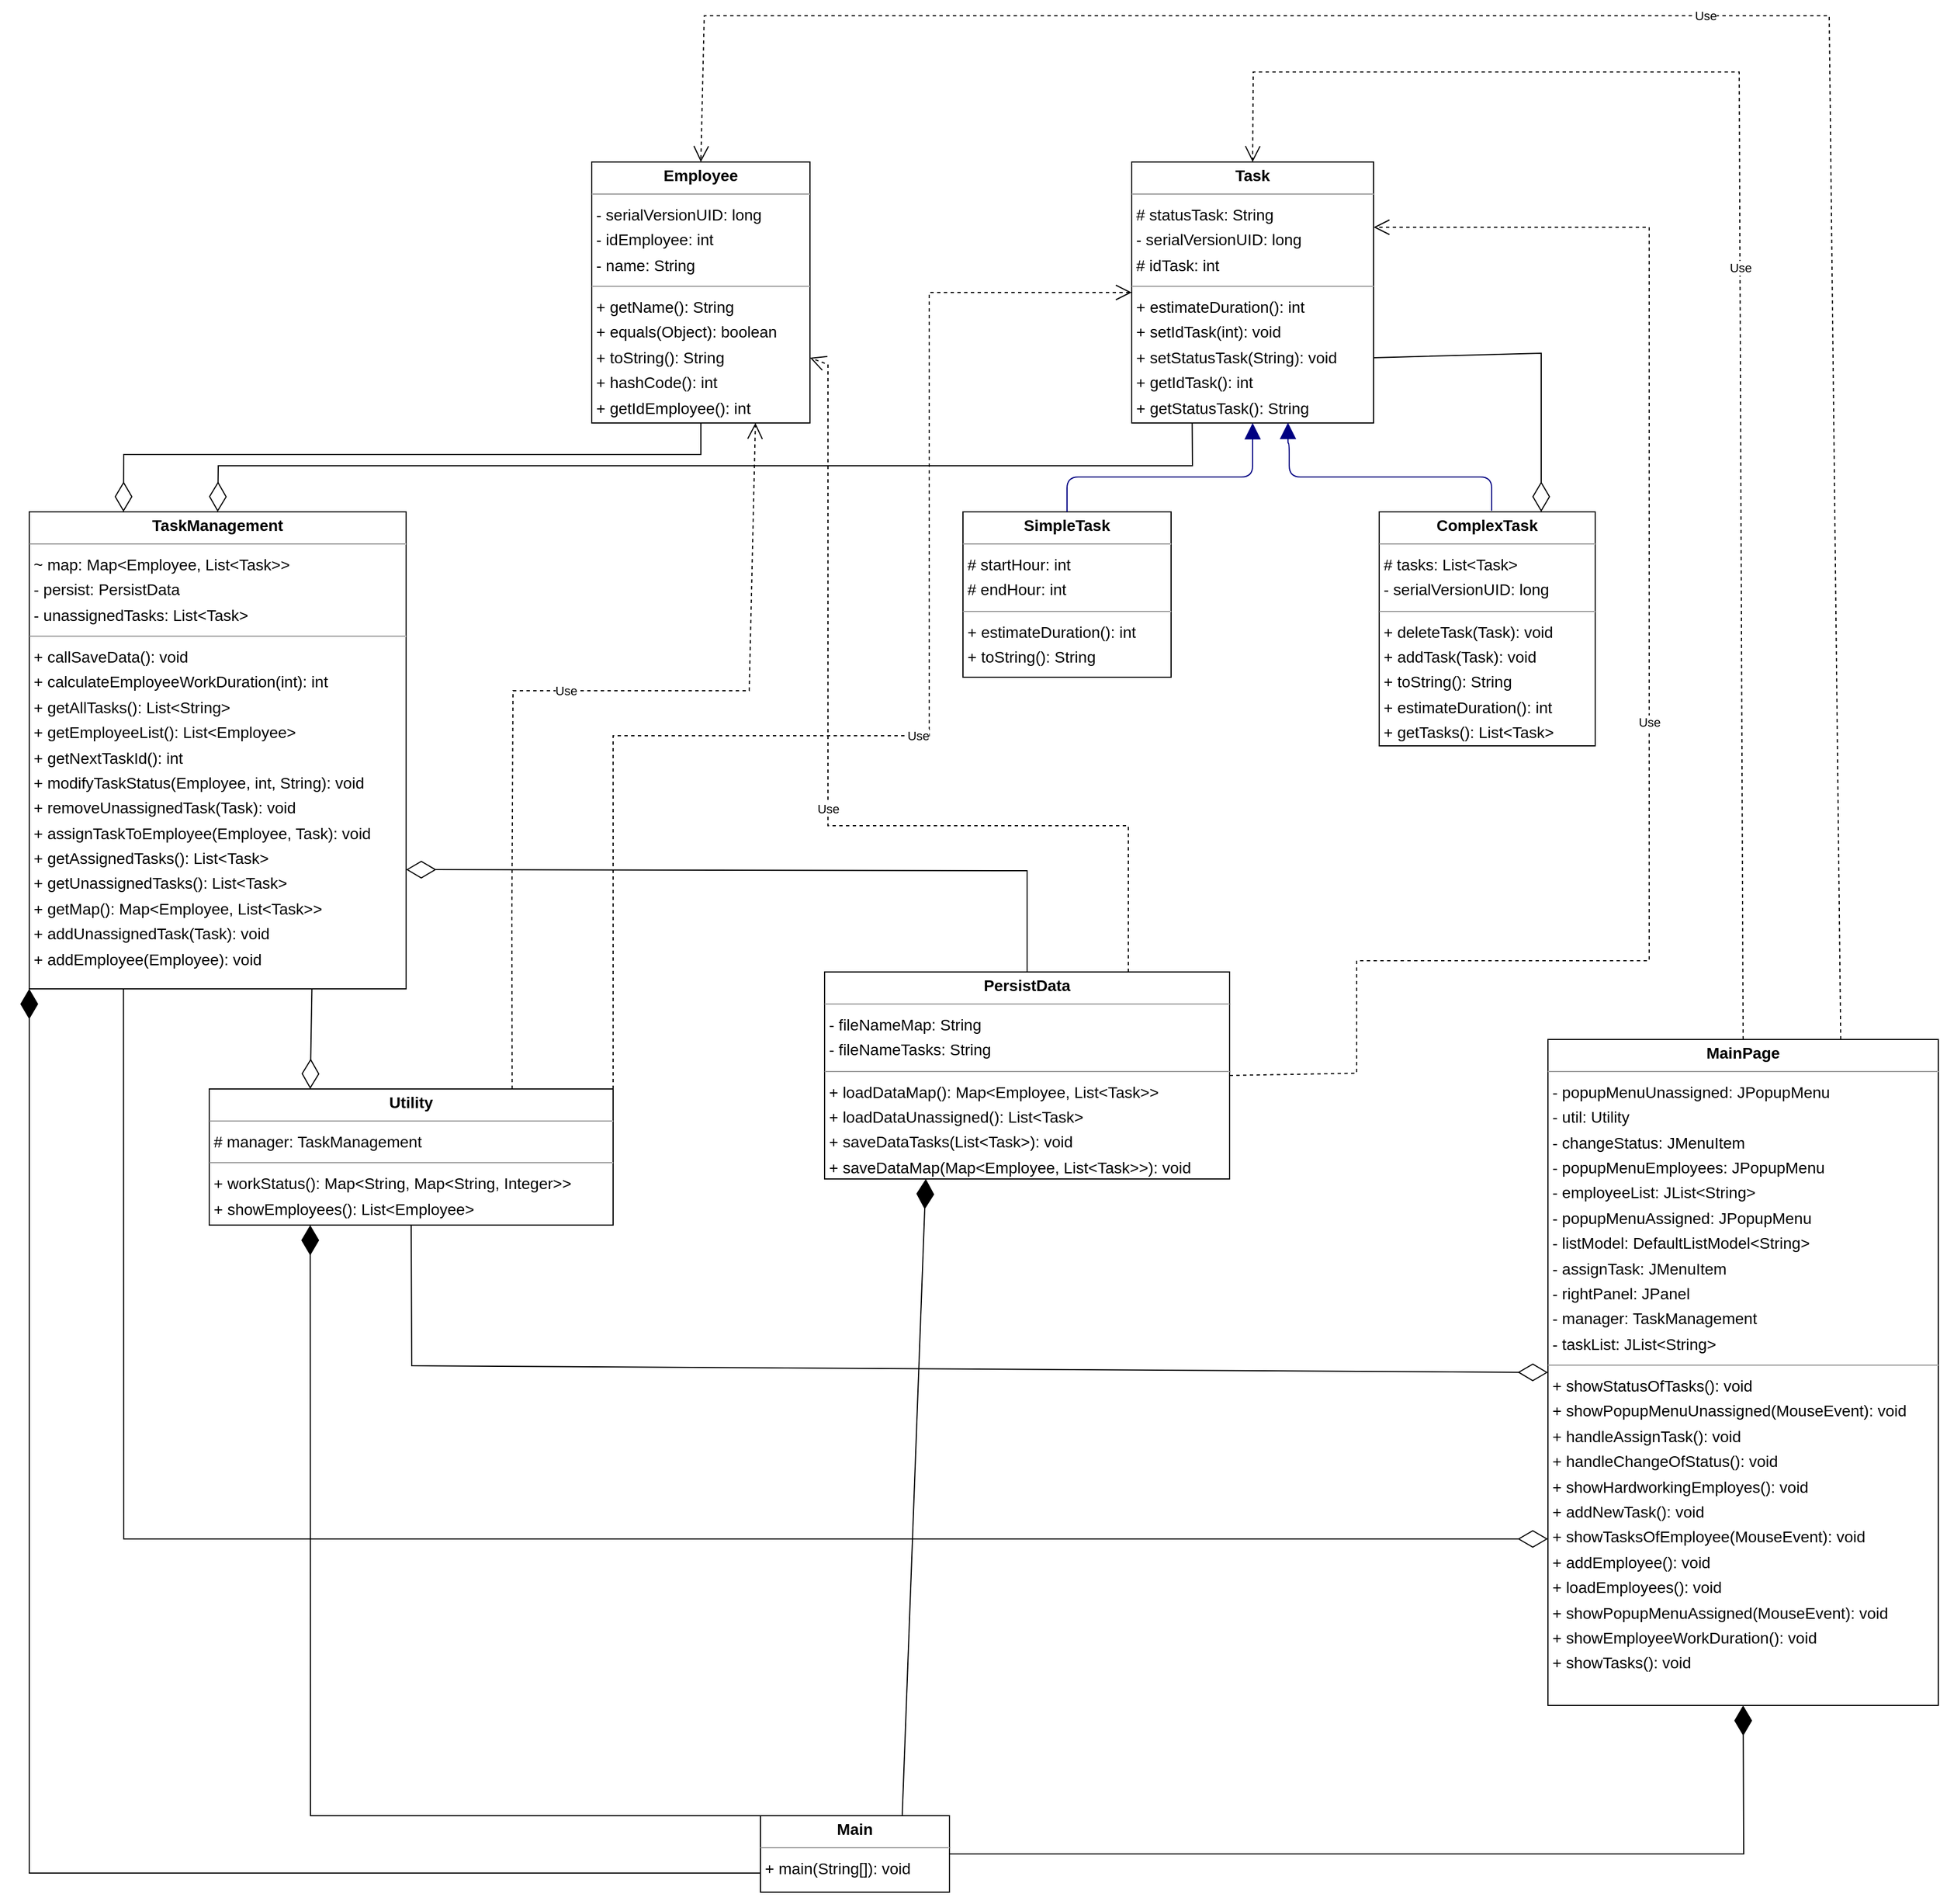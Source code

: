 <mxfile version="26.2.2">
  <diagram id="C5RBs43oDa-KdzZeNtuy" name="classDiagram">
    <mxGraphModel dx="605" dy="1018" grid="1" gridSize="10" guides="1" tooltips="1" connect="1" arrows="1" fold="1" page="1" pageScale="1" pageWidth="827" pageHeight="1169" math="0" shadow="0">
      <root>
        <mxCell id="WIyWlLk6GJQsqaUBKTNV-0" />
        <mxCell id="WIyWlLk6GJQsqaUBKTNV-1" parent="WIyWlLk6GJQsqaUBKTNV-0" />
        <mxCell id="kHUOEXosNKHLMnKDhNxX-5" value="&lt;p style=&quot;margin:0px;margin-top:4px;text-align:center;&quot;&gt;&lt;b&gt;Employee&lt;/b&gt;&lt;/p&gt;&lt;hr size=&quot;1&quot;/&gt;&lt;p style=&quot;margin:0 0 0 4px;line-height:1.6;&quot;&gt;- serialVersionUID: long&lt;br/&gt;- idEmployee: int&lt;br/&gt;- name: String&lt;/p&gt;&lt;hr size=&quot;1&quot;/&gt;&lt;p style=&quot;margin:0 0 0 4px;line-height:1.6;&quot;&gt;+ getName(): String&lt;br/&gt;+ equals(Object): boolean&lt;br/&gt;+ toString(): String&lt;br/&gt;+ hashCode(): int&lt;br/&gt;+ getIdEmployee(): int&lt;/p&gt;" style="verticalAlign=top;align=left;overflow=fill;fontSize=14;fontFamily=Helvetica;html=1;rounded=0;shadow=0;comic=0;labelBackgroundColor=none;strokeWidth=1;" parent="WIyWlLk6GJQsqaUBKTNV-1" vertex="1">
          <mxGeometry x="620" y="170" width="194" height="232" as="geometry" />
        </mxCell>
        <mxCell id="kHUOEXosNKHLMnKDhNxX-6" value="&lt;p style=&quot;margin:0px;margin-top:4px;text-align:center;&quot;&gt;&lt;b&gt;Task&lt;/b&gt;&lt;/p&gt;&lt;hr size=&quot;1&quot;/&gt;&lt;p style=&quot;margin:0 0 0 4px;line-height:1.6;&quot;&gt;# statusTask: String&lt;br/&gt;- serialVersionUID: long&lt;br/&gt;# idTask: int&lt;/p&gt;&lt;hr size=&quot;1&quot;/&gt;&lt;p style=&quot;margin:0 0 0 4px;line-height:1.6;&quot;&gt;+ estimateDuration(): int&lt;br/&gt;+ setIdTask(int): void&lt;br/&gt;+ setStatusTask(String): void&lt;br/&gt;+ getIdTask(): int&lt;br/&gt;+ getStatusTask(): String&lt;/p&gt;" style="verticalAlign=top;align=left;overflow=fill;fontSize=14;fontFamily=Helvetica;html=1;rounded=0;shadow=0;comic=0;labelBackgroundColor=none;strokeWidth=1;" parent="WIyWlLk6GJQsqaUBKTNV-1" vertex="1">
          <mxGeometry x="1100" y="170" width="215" height="232" as="geometry" />
        </mxCell>
        <mxCell id="kHUOEXosNKHLMnKDhNxX-7" value="&lt;p style=&quot;margin:0px;margin-top:4px;text-align:center;&quot;&gt;&lt;b&gt;SimpleTask&lt;/b&gt;&lt;/p&gt;&lt;hr size=&quot;1&quot;/&gt;&lt;p style=&quot;margin:0 0 0 4px;line-height:1.6;&quot;&gt;# startHour: int&lt;br/&gt;# endHour: int&lt;/p&gt;&lt;hr size=&quot;1&quot;/&gt;&lt;p style=&quot;margin:0 0 0 4px;line-height:1.6;&quot;&gt;+ estimateDuration(): int&lt;br/&gt;+ toString(): String&lt;/p&gt;" style="verticalAlign=top;align=left;overflow=fill;fontSize=14;fontFamily=Helvetica;html=1;rounded=0;shadow=0;comic=0;labelBackgroundColor=none;strokeWidth=1;" parent="WIyWlLk6GJQsqaUBKTNV-1" vertex="1">
          <mxGeometry x="950" y="481" width="185" height="147" as="geometry" />
        </mxCell>
        <mxCell id="kHUOEXosNKHLMnKDhNxX-8" value="&lt;p style=&quot;margin:0px;margin-top:4px;text-align:center;&quot;&gt;&lt;b&gt;ComplexTask&lt;/b&gt;&lt;/p&gt;&lt;hr size=&quot;1&quot;/&gt;&lt;p style=&quot;margin:0 0 0 4px;line-height:1.6;&quot;&gt;# tasks: List&amp;lt;Task&amp;gt;&lt;br/&gt;- serialVersionUID: long&lt;/p&gt;&lt;hr size=&quot;1&quot;/&gt;&lt;p style=&quot;margin:0 0 0 4px;line-height:1.6;&quot;&gt;+ deleteTask(Task): void&lt;br/&gt;+ addTask(Task): void&lt;br/&gt;+ toString(): String&lt;br/&gt;+ estimateDuration(): int&lt;br/&gt;+ getTasks(): List&amp;lt;Task&amp;gt;&lt;/p&gt;" style="verticalAlign=top;align=left;overflow=fill;fontSize=14;fontFamily=Helvetica;html=1;rounded=0;shadow=0;comic=0;labelBackgroundColor=none;strokeWidth=1;" parent="WIyWlLk6GJQsqaUBKTNV-1" vertex="1">
          <mxGeometry x="1320" y="481" width="192" height="208" as="geometry" />
        </mxCell>
        <mxCell id="kHUOEXosNKHLMnKDhNxX-12" value="" style="html=1;rounded=1;edgeStyle=orthogonalEdgeStyle;dashed=0;startArrow=none;endArrow=block;endSize=12;strokeColor=#000082;exitX=0.5;exitY=0;exitDx=0;exitDy=0;entryX=0.5;entryY=1;entryDx=0;entryDy=0;" parent="WIyWlLk6GJQsqaUBKTNV-1" source="kHUOEXosNKHLMnKDhNxX-7" target="kHUOEXosNKHLMnKDhNxX-6" edge="1">
          <mxGeometry width="50" height="50" relative="1" as="geometry">
            <Array as="points">
              <mxPoint x="1043" y="450" />
              <mxPoint x="1208" y="450" />
            </Array>
            <mxPoint x="208" y="457" as="sourcePoint" />
            <mxPoint x="377" y="464" as="targetPoint" />
          </mxGeometry>
        </mxCell>
        <mxCell id="kHUOEXosNKHLMnKDhNxX-13" value="" style="html=1;rounded=1;edgeStyle=orthogonalEdgeStyle;dashed=0;startArrow=none;endArrow=block;endSize=12;strokeColor=#000082;entryX=0.646;entryY=0.999;entryDx=0;entryDy=0;entryPerimeter=0;" parent="WIyWlLk6GJQsqaUBKTNV-1" target="kHUOEXosNKHLMnKDhNxX-6" edge="1">
          <mxGeometry width="50" height="50" relative="1" as="geometry">
            <Array as="points">
              <mxPoint x="1420" y="450" />
              <mxPoint x="1240" y="450" />
              <mxPoint x="1240" y="420" />
              <mxPoint x="1239" y="420" />
            </Array>
            <mxPoint x="1420" y="480" as="sourcePoint" />
            <mxPoint x="1240" y="410" as="targetPoint" />
          </mxGeometry>
        </mxCell>
        <mxCell id="kHUOEXosNKHLMnKDhNxX-14" value="&lt;p style=&quot;margin:0px;margin-top:4px;text-align:center;&quot;&gt;&lt;b&gt;TaskManagement&lt;/b&gt;&lt;/p&gt;&lt;hr size=&quot;1&quot;/&gt;&lt;p style=&quot;margin:0 0 0 4px;line-height:1.6;&quot;&gt;~ map: Map&amp;lt;Employee, List&amp;lt;Task&amp;gt;&amp;gt;&lt;br/&gt;- persist: PersistData&lt;br/&gt;- unassignedTasks: List&amp;lt;Task&amp;gt;&lt;/p&gt;&lt;hr size=&quot;1&quot;/&gt;&lt;p style=&quot;margin:0 0 0 4px;line-height:1.6;&quot;&gt;+ callSaveData(): void&lt;br/&gt;+ calculateEmployeeWorkDuration(int): int&lt;br/&gt;+ getAllTasks(): List&amp;lt;String&amp;gt;&lt;br/&gt;+ getEmployeeList(): List&amp;lt;Employee&amp;gt;&lt;br/&gt;+ getNextTaskId(): int&lt;br/&gt;+ modifyTaskStatus(Employee, int, String): void&lt;br/&gt;+ removeUnassignedTask(Task): void&lt;br/&gt;+ assignTaskToEmployee(Employee, Task): void&lt;br/&gt;+ getAssignedTasks(): List&amp;lt;Task&amp;gt;&lt;br/&gt;+ getUnassignedTasks(): List&amp;lt;Task&amp;gt;&lt;br/&gt;+ getMap(): Map&amp;lt;Employee, List&amp;lt;Task&amp;gt;&amp;gt;&lt;br/&gt;+ addUnassignedTask(Task): void&lt;br/&gt;+ addEmployee(Employee): void&lt;/p&gt;" style="verticalAlign=top;align=left;overflow=fill;fontSize=14;fontFamily=Helvetica;html=1;rounded=0;shadow=0;comic=0;labelBackgroundColor=none;strokeWidth=1;" parent="WIyWlLk6GJQsqaUBKTNV-1" vertex="1">
          <mxGeometry x="120" y="481" width="335" height="424" as="geometry" />
        </mxCell>
        <mxCell id="kHUOEXosNKHLMnKDhNxX-32" value="&lt;p style=&quot;margin:0px;margin-top:4px;text-align:center;&quot;&gt;&lt;b&gt;PersistData&lt;/b&gt;&lt;/p&gt;&lt;hr size=&quot;1&quot;/&gt;&lt;p style=&quot;margin:0 0 0 4px;line-height:1.6;&quot;&gt;- fileNameMap: String&lt;br/&gt;- fileNameTasks: String&lt;/p&gt;&lt;hr size=&quot;1&quot;/&gt;&lt;p style=&quot;margin:0 0 0 4px;line-height:1.6;&quot;&gt;+ loadDataMap(): Map&amp;lt;Employee, List&amp;lt;Task&amp;gt;&amp;gt;&lt;br/&gt;+ loadDataUnassigned(): List&amp;lt;Task&amp;gt;&lt;br/&gt;+ saveDataTasks(List&amp;lt;Task&amp;gt;): void&lt;br/&gt;+ saveDataMap(Map&amp;lt;Employee, List&amp;lt;Task&amp;gt;&amp;gt;): void&lt;/p&gt;" style="verticalAlign=top;align=left;overflow=fill;fontSize=14;fontFamily=Helvetica;html=1;rounded=0;shadow=0;comic=0;labelBackgroundColor=none;strokeWidth=1;" parent="WIyWlLk6GJQsqaUBKTNV-1" vertex="1">
          <mxGeometry x="827" y="890" width="360" height="184" as="geometry" />
        </mxCell>
        <mxCell id="kHUOEXosNKHLMnKDhNxX-38" value="&lt;p style=&quot;margin:0px;margin-top:4px;text-align:center;&quot;&gt;&lt;b&gt;Utility&lt;/b&gt;&lt;/p&gt;&lt;hr size=&quot;1&quot;/&gt;&lt;p style=&quot;margin:0 0 0 4px;line-height:1.6;&quot;&gt;# manager: TaskManagement&lt;/p&gt;&lt;hr size=&quot;1&quot;/&gt;&lt;p style=&quot;margin:0 0 0 4px;line-height:1.6;&quot;&gt;+ workStatus(): Map&amp;lt;String, Map&amp;lt;String, Integer&amp;gt;&amp;gt;&lt;br/&gt;+ showEmployees(): List&amp;lt;Employee&amp;gt;&lt;/p&gt;" style="verticalAlign=top;align=left;overflow=fill;fontSize=14;fontFamily=Helvetica;html=1;rounded=0;shadow=0;comic=0;labelBackgroundColor=none;strokeWidth=1;" parent="WIyWlLk6GJQsqaUBKTNV-1" vertex="1">
          <mxGeometry x="280" y="994" width="359" height="121" as="geometry" />
        </mxCell>
        <mxCell id="kHUOEXosNKHLMnKDhNxX-40" value="" style="endArrow=diamondThin;endFill=0;endSize=24;html=1;rounded=0;exitX=0.5;exitY=1;exitDx=0;exitDy=0;entryX=0.25;entryY=0;entryDx=0;entryDy=0;" parent="WIyWlLk6GJQsqaUBKTNV-1" source="kHUOEXosNKHLMnKDhNxX-5" target="kHUOEXosNKHLMnKDhNxX-14" edge="1">
          <mxGeometry width="160" relative="1" as="geometry">
            <mxPoint x="720" y="430" as="sourcePoint" />
            <mxPoint x="190" y="430" as="targetPoint" />
            <Array as="points">
              <mxPoint x="717" y="430" />
              <mxPoint x="204" y="430" />
            </Array>
          </mxGeometry>
        </mxCell>
        <mxCell id="kHUOEXosNKHLMnKDhNxX-41" value="" style="endArrow=diamondThin;endFill=0;endSize=24;html=1;rounded=0;exitX=0.25;exitY=1;exitDx=0;exitDy=0;entryX=0.5;entryY=0;entryDx=0;entryDy=0;" parent="WIyWlLk6GJQsqaUBKTNV-1" source="kHUOEXosNKHLMnKDhNxX-6" target="kHUOEXosNKHLMnKDhNxX-14" edge="1">
          <mxGeometry width="160" relative="1" as="geometry">
            <mxPoint x="727" y="412" as="sourcePoint" />
            <mxPoint x="214" y="491" as="targetPoint" />
            <Array as="points">
              <mxPoint x="1154" y="440" />
              <mxPoint x="727" y="440" />
              <mxPoint x="288" y="440" />
            </Array>
          </mxGeometry>
        </mxCell>
        <mxCell id="kHUOEXosNKHLMnKDhNxX-43" value="" style="endArrow=diamondThin;endFill=0;endSize=24;html=1;rounded=0;entryX=0.75;entryY=0;entryDx=0;entryDy=0;exitX=1;exitY=0.75;exitDx=0;exitDy=0;" parent="WIyWlLk6GJQsqaUBKTNV-1" source="kHUOEXosNKHLMnKDhNxX-6" target="kHUOEXosNKHLMnKDhNxX-8" edge="1">
          <mxGeometry width="160" relative="1" as="geometry">
            <mxPoint x="1460" y="400" as="sourcePoint" />
            <mxPoint x="1480" y="370" as="targetPoint" />
            <Array as="points">
              <mxPoint x="1464" y="340" />
            </Array>
          </mxGeometry>
        </mxCell>
        <mxCell id="kHUOEXosNKHLMnKDhNxX-44" value="&lt;p style=&quot;margin:0px;margin-top:4px;text-align:center;&quot;&gt;&lt;b&gt;MainPage&lt;/b&gt;&lt;/p&gt;&lt;hr size=&quot;1&quot;&gt;&lt;p style=&quot;margin:0 0 0 4px;line-height:1.6;&quot;&gt;- popupMenuUnassigned: JPopupMenu&lt;br&gt;- util: Utility&lt;br&gt;- changeStatus: JMenuItem&lt;br&gt;- popupMenuEmployees: JPopupMenu&lt;br&gt;- employeeList: JList&amp;lt;String&amp;gt;&lt;br&gt;- popupMenuAssigned: JPopupMenu&lt;br&gt;- listModel: DefaultListModel&amp;lt;String&amp;gt;&lt;br&gt;- assignTask: JMenuItem&lt;br&gt;- rightPanel: JPanel&lt;br&gt;- manager: TaskManagement&lt;br&gt;- taskList: JList&amp;lt;String&amp;gt;&lt;/p&gt;&lt;hr size=&quot;1&quot;&gt;&lt;p style=&quot;margin:0 0 0 4px;line-height:1.6;&quot;&gt;+ showStatusOfTasks(): void&lt;br&gt;+ showPopupMenuUnassigned(MouseEvent): void&lt;br&gt;+ handleAssignTask(): void&lt;br&gt;+ handleChangeOfStatus(): void&lt;br&gt;+ showHardworkingEmployes(): void&lt;br&gt;+ addNewTask(): void&lt;br&gt;+ showTasksOfEmployee(MouseEvent): void&lt;br&gt;+ addEmployee(): void&lt;br&gt;+ loadEmployees(): void&lt;br&gt;+ showPopupMenuAssigned(MouseEvent): void&lt;br&gt;+ showEmployeeWorkDuration(): void&lt;br&gt;+ showTasks(): void&lt;/p&gt;" style="verticalAlign=top;align=left;overflow=fill;fontSize=14;fontFamily=Helvetica;html=1;rounded=0;shadow=0;comic=0;labelBackgroundColor=none;strokeWidth=1;" parent="WIyWlLk6GJQsqaUBKTNV-1" vertex="1">
          <mxGeometry x="1470" y="950" width="347" height="592" as="geometry" />
        </mxCell>
        <mxCell id="kHUOEXosNKHLMnKDhNxX-45" value="" style="endArrow=diamondThin;endFill=0;endSize=24;html=1;rounded=0;entryX=0.25;entryY=0;entryDx=0;entryDy=0;exitX=0.75;exitY=1;exitDx=0;exitDy=0;" parent="WIyWlLk6GJQsqaUBKTNV-1" source="kHUOEXosNKHLMnKDhNxX-14" target="kHUOEXosNKHLMnKDhNxX-38" edge="1">
          <mxGeometry width="160" relative="1" as="geometry">
            <mxPoint x="1220" y="730" as="sourcePoint" />
            <mxPoint x="1380" y="730" as="targetPoint" />
          </mxGeometry>
        </mxCell>
        <mxCell id="kHUOEXosNKHLMnKDhNxX-48" value="Use" style="endArrow=open;endSize=12;dashed=1;html=1;rounded=0;exitX=0.5;exitY=0;exitDx=0;exitDy=0;entryX=0.5;entryY=0;entryDx=0;entryDy=0;" parent="WIyWlLk6GJQsqaUBKTNV-1" source="kHUOEXosNKHLMnKDhNxX-44" target="kHUOEXosNKHLMnKDhNxX-6" edge="1">
          <mxGeometry width="160" relative="1" as="geometry">
            <mxPoint x="1220" y="530" as="sourcePoint" />
            <mxPoint x="1200" y="150" as="targetPoint" />
            <Array as="points">
              <mxPoint x="1640" y="90" />
              <mxPoint x="1208" y="90" />
            </Array>
          </mxGeometry>
        </mxCell>
        <mxCell id="kHUOEXosNKHLMnKDhNxX-49" value="Use" style="endArrow=open;endSize=12;dashed=1;html=1;rounded=0;exitX=0.75;exitY=0;exitDx=0;exitDy=0;entryX=0.5;entryY=0;entryDx=0;entryDy=0;" parent="WIyWlLk6GJQsqaUBKTNV-1" source="kHUOEXosNKHLMnKDhNxX-44" target="kHUOEXosNKHLMnKDhNxX-5" edge="1">
          <mxGeometry width="160" relative="1" as="geometry">
            <mxPoint x="1654" y="960" as="sourcePoint" />
            <mxPoint x="1218" y="180" as="targetPoint" />
            <Array as="points">
              <mxPoint x="1720" y="40" />
              <mxPoint x="720" y="40" />
            </Array>
          </mxGeometry>
        </mxCell>
        <mxCell id="kHUOEXosNKHLMnKDhNxX-51" value="Use" style="endArrow=open;endSize=12;dashed=1;html=1;rounded=0;exitX=0.75;exitY=0;exitDx=0;exitDy=0;entryX=0.75;entryY=1;entryDx=0;entryDy=0;" parent="WIyWlLk6GJQsqaUBKTNV-1" source="kHUOEXosNKHLMnKDhNxX-38" target="kHUOEXosNKHLMnKDhNxX-5" edge="1">
          <mxGeometry width="160" relative="1" as="geometry">
            <mxPoint x="1220" y="730" as="sourcePoint" />
            <mxPoint x="760" y="540" as="targetPoint" />
            <Array as="points">
              <mxPoint x="549" y="840" />
              <mxPoint x="550" y="640" />
              <mxPoint x="760" y="640" />
            </Array>
          </mxGeometry>
        </mxCell>
        <mxCell id="kHUOEXosNKHLMnKDhNxX-52" value="Use" style="endArrow=open;endSize=12;dashed=1;html=1;rounded=0;exitX=1;exitY=0;exitDx=0;exitDy=0;entryX=0;entryY=0.5;entryDx=0;entryDy=0;" parent="WIyWlLk6GJQsqaUBKTNV-1" source="kHUOEXosNKHLMnKDhNxX-38" target="kHUOEXosNKHLMnKDhNxX-6" edge="1">
          <mxGeometry width="160" relative="1" as="geometry">
            <mxPoint x="559" y="1004" as="sourcePoint" />
            <mxPoint x="1000" y="280" as="targetPoint" />
            <Array as="points">
              <mxPoint x="639" y="680" />
              <mxPoint x="920" y="680" />
              <mxPoint x="920" y="286" />
            </Array>
          </mxGeometry>
        </mxCell>
        <mxCell id="kHUOEXosNKHLMnKDhNxX-53" value="" style="endArrow=diamondThin;endFill=0;endSize=24;html=1;rounded=0;entryX=1;entryY=0.75;entryDx=0;entryDy=0;exitX=0.5;exitY=0;exitDx=0;exitDy=0;" parent="WIyWlLk6GJQsqaUBKTNV-1" source="kHUOEXosNKHLMnKDhNxX-32" target="kHUOEXosNKHLMnKDhNxX-14" edge="1">
          <mxGeometry width="160" relative="1" as="geometry">
            <mxPoint x="1030" y="690" as="sourcePoint" />
            <mxPoint x="1190" y="690" as="targetPoint" />
            <Array as="points">
              <mxPoint x="1007" y="800" />
            </Array>
          </mxGeometry>
        </mxCell>
        <mxCell id="kHUOEXosNKHLMnKDhNxX-54" value="" style="endArrow=diamondThin;endFill=0;endSize=24;html=1;rounded=0;entryX=0;entryY=0.5;entryDx=0;entryDy=0;exitX=0.5;exitY=1;exitDx=0;exitDy=0;" parent="WIyWlLk6GJQsqaUBKTNV-1" source="kHUOEXosNKHLMnKDhNxX-38" target="kHUOEXosNKHLMnKDhNxX-44" edge="1">
          <mxGeometry width="160" relative="1" as="geometry">
            <mxPoint x="940" y="1020" as="sourcePoint" />
            <mxPoint x="1100" y="1020" as="targetPoint" />
            <Array as="points">
              <mxPoint x="460" y="1240" />
            </Array>
          </mxGeometry>
        </mxCell>
        <mxCell id="kHUOEXosNKHLMnKDhNxX-55" value="" style="endArrow=diamondThin;endFill=0;endSize=24;html=1;rounded=0;entryX=0;entryY=0.75;entryDx=0;entryDy=0;exitX=0.25;exitY=1;exitDx=0;exitDy=0;" parent="WIyWlLk6GJQsqaUBKTNV-1" source="kHUOEXosNKHLMnKDhNxX-14" target="kHUOEXosNKHLMnKDhNxX-44" edge="1">
          <mxGeometry width="160" relative="1" as="geometry">
            <mxPoint x="470" y="1125" as="sourcePoint" />
            <mxPoint x="1480" y="1256" as="targetPoint" />
            <Array as="points">
              <mxPoint x="204" y="1394" />
            </Array>
          </mxGeometry>
        </mxCell>
        <mxCell id="kHUOEXosNKHLMnKDhNxX-56" value="&lt;p style=&quot;margin:0px;margin-top:4px;text-align:center;&quot;&gt;&lt;b&gt;Main&lt;/b&gt;&lt;/p&gt;&lt;hr size=&quot;1&quot;/&gt;&lt;p style=&quot;margin:0 0 0 4px;line-height:1.6;&quot;&gt;+ main(String[]): void&lt;/p&gt;" style="verticalAlign=top;align=left;overflow=fill;fontSize=14;fontFamily=Helvetica;html=1;rounded=0;shadow=0;comic=0;labelBackgroundColor=none;strokeWidth=1;" parent="WIyWlLk6GJQsqaUBKTNV-1" vertex="1">
          <mxGeometry x="770" y="1640" width="168" height="68" as="geometry" />
        </mxCell>
        <mxCell id="kHUOEXosNKHLMnKDhNxX-62" value="Use" style="endArrow=open;endSize=12;dashed=1;html=1;rounded=0;exitX=1;exitY=0.5;exitDx=0;exitDy=0;entryX=1;entryY=0.25;entryDx=0;entryDy=0;" parent="WIyWlLk6GJQsqaUBKTNV-1" source="kHUOEXosNKHLMnKDhNxX-32" target="kHUOEXosNKHLMnKDhNxX-6" edge="1">
          <mxGeometry width="160" relative="1" as="geometry">
            <mxPoint x="1210" y="590" as="sourcePoint" />
            <mxPoint x="1560" y="200" as="targetPoint" />
            <Array as="points">
              <mxPoint x="1300" y="980" />
              <mxPoint x="1300" y="880" />
              <mxPoint x="1400" y="880" />
              <mxPoint x="1560" y="880" />
              <mxPoint x="1560" y="228" />
            </Array>
          </mxGeometry>
        </mxCell>
        <mxCell id="kHUOEXosNKHLMnKDhNxX-63" value="Use" style="endArrow=open;endSize=12;dashed=1;html=1;rounded=0;exitX=0.75;exitY=0;exitDx=0;exitDy=0;entryX=1;entryY=0.75;entryDx=0;entryDy=0;" parent="WIyWlLk6GJQsqaUBKTNV-1" source="kHUOEXosNKHLMnKDhNxX-32" target="kHUOEXosNKHLMnKDhNxX-5" edge="1">
          <mxGeometry width="160" relative="1" as="geometry">
            <mxPoint x="1210" y="590" as="sourcePoint" />
            <mxPoint x="1370" y="590" as="targetPoint" />
            <Array as="points">
              <mxPoint x="1097" y="760" />
              <mxPoint x="830" y="760" />
              <mxPoint x="830" y="350" />
            </Array>
          </mxGeometry>
        </mxCell>
        <mxCell id="kHUOEXosNKHLMnKDhNxX-64" value="" style="endArrow=diamondThin;endFill=1;endSize=24;html=1;rounded=0;exitX=0.75;exitY=0;exitDx=0;exitDy=0;entryX=0.25;entryY=1;entryDx=0;entryDy=0;" parent="WIyWlLk6GJQsqaUBKTNV-1" source="kHUOEXosNKHLMnKDhNxX-56" target="kHUOEXosNKHLMnKDhNxX-32" edge="1">
          <mxGeometry width="160" relative="1" as="geometry">
            <mxPoint x="1110" y="1380" as="sourcePoint" />
            <mxPoint x="1270" y="1380" as="targetPoint" />
          </mxGeometry>
        </mxCell>
        <mxCell id="kHUOEXosNKHLMnKDhNxX-65" value="" style="endArrow=diamondThin;endFill=1;endSize=24;html=1;rounded=0;exitX=1;exitY=0.5;exitDx=0;exitDy=0;entryX=0.5;entryY=1;entryDx=0;entryDy=0;" parent="WIyWlLk6GJQsqaUBKTNV-1" source="kHUOEXosNKHLMnKDhNxX-56" target="kHUOEXosNKHLMnKDhNxX-44" edge="1">
          <mxGeometry width="160" relative="1" as="geometry">
            <mxPoint x="1110" y="1380" as="sourcePoint" />
            <mxPoint x="1270" y="1380" as="targetPoint" />
            <Array as="points">
              <mxPoint x="1644" y="1674" />
            </Array>
          </mxGeometry>
        </mxCell>
        <mxCell id="kHUOEXosNKHLMnKDhNxX-66" value="" style="endArrow=diamondThin;endFill=1;endSize=24;html=1;rounded=0;exitX=0;exitY=0;exitDx=0;exitDy=0;entryX=0.25;entryY=1;entryDx=0;entryDy=0;" parent="WIyWlLk6GJQsqaUBKTNV-1" source="kHUOEXosNKHLMnKDhNxX-56" target="kHUOEXosNKHLMnKDhNxX-38" edge="1">
          <mxGeometry width="160" relative="1" as="geometry">
            <mxPoint x="1110" y="1380" as="sourcePoint" />
            <mxPoint x="1270" y="1380" as="targetPoint" />
            <Array as="points">
              <mxPoint x="370" y="1640" />
            </Array>
          </mxGeometry>
        </mxCell>
        <mxCell id="kHUOEXosNKHLMnKDhNxX-68" value="" style="endArrow=diamondThin;endFill=1;endSize=24;html=1;rounded=0;exitX=0;exitY=0.75;exitDx=0;exitDy=0;entryX=0;entryY=1;entryDx=0;entryDy=0;" parent="WIyWlLk6GJQsqaUBKTNV-1" source="kHUOEXosNKHLMnKDhNxX-56" target="kHUOEXosNKHLMnKDhNxX-14" edge="1">
          <mxGeometry width="160" relative="1" as="geometry">
            <mxPoint x="790" y="1310" as="sourcePoint" />
            <mxPoint x="950" y="1310" as="targetPoint" />
            <Array as="points">
              <mxPoint x="120" y="1691" />
            </Array>
          </mxGeometry>
        </mxCell>
      </root>
    </mxGraphModel>
  </diagram>
</mxfile>

